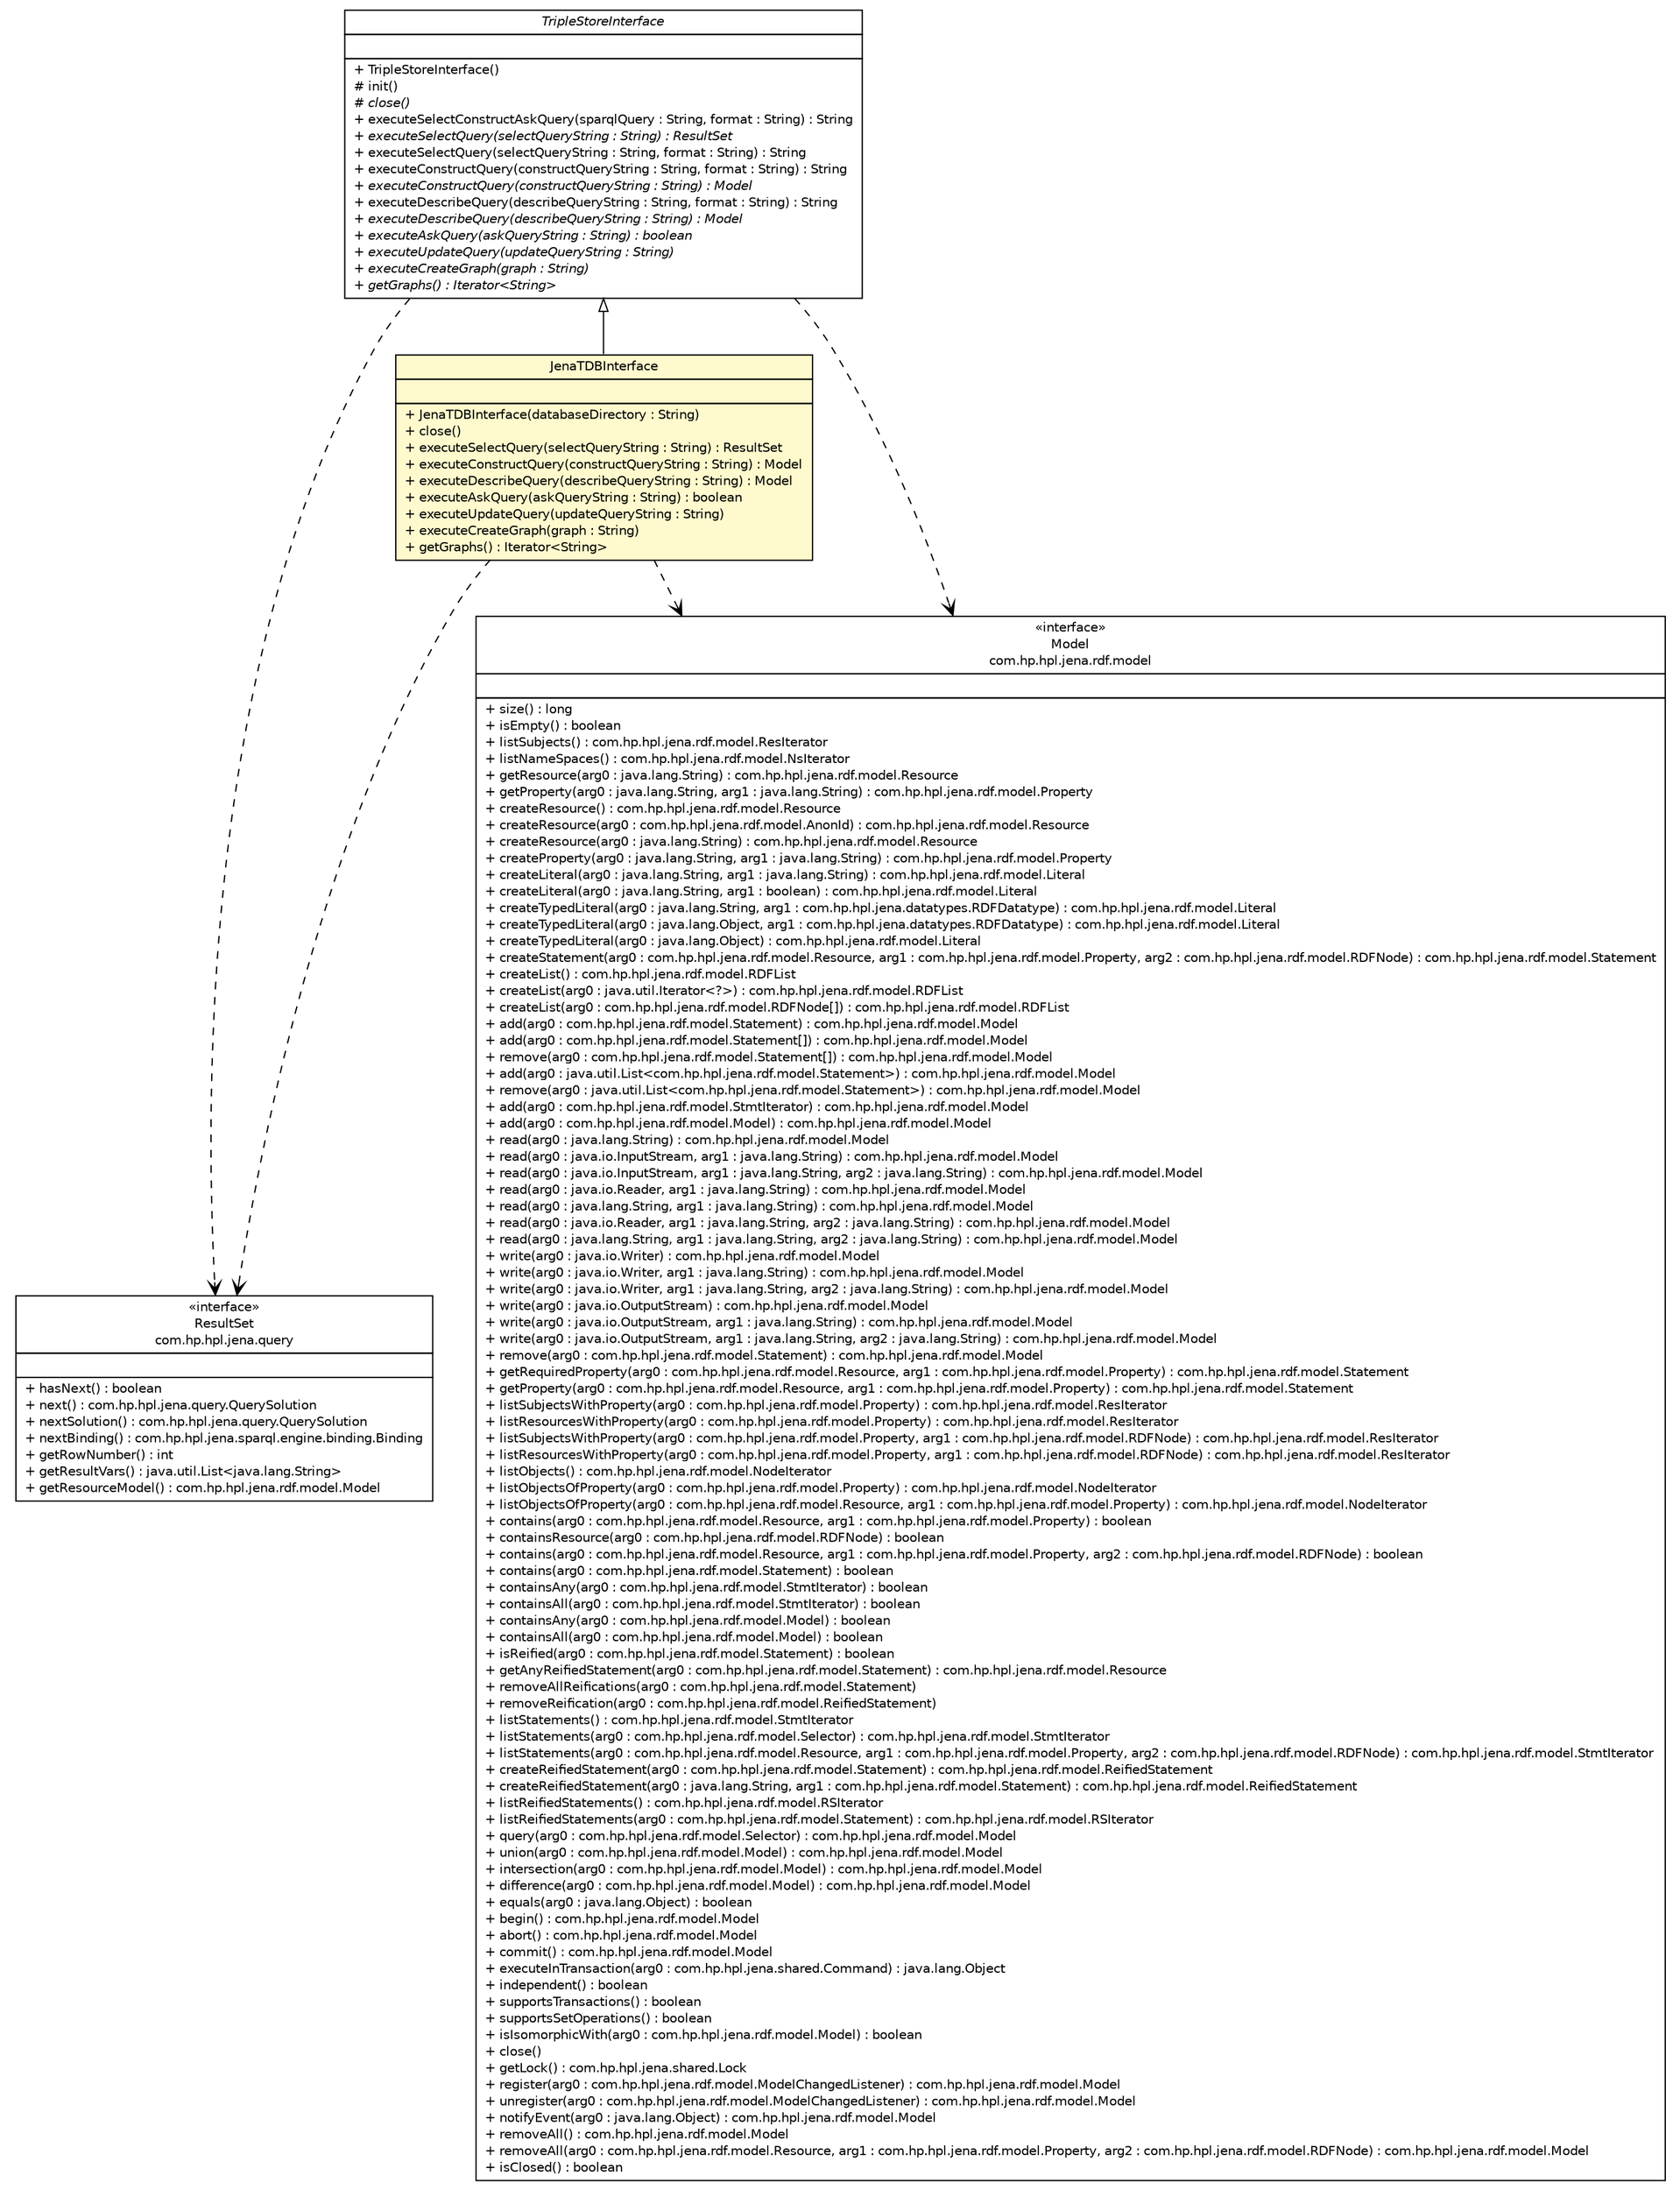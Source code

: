#!/usr/local/bin/dot
#
# Class diagram 
# Generated by UMLGraph version R5_6-24-gf6e263 (http://www.umlgraph.org/)
#

digraph G {
	edge [fontname="Helvetica",fontsize=10,labelfontname="Helvetica",labelfontsize=10];
	node [fontname="Helvetica",fontsize=10,shape=plaintext];
	nodesep=0.25;
	ranksep=0.5;
	// de.tud.plt.r43ples.triplestoreInterface.JenaTDBInterface
	c973 [label=<<table title="de.tud.plt.r43ples.triplestoreInterface.JenaTDBInterface" border="0" cellborder="1" cellspacing="0" cellpadding="2" port="p" bgcolor="lemonChiffon" href="./JenaTDBInterface.html">
		<tr><td><table border="0" cellspacing="0" cellpadding="1">
<tr><td align="center" balign="center"> JenaTDBInterface </td></tr>
		</table></td></tr>
		<tr><td><table border="0" cellspacing="0" cellpadding="1">
<tr><td align="left" balign="left">  </td></tr>
		</table></td></tr>
		<tr><td><table border="0" cellspacing="0" cellpadding="1">
<tr><td align="left" balign="left"> + JenaTDBInterface(databaseDirectory : String) </td></tr>
<tr><td align="left" balign="left"> + close() </td></tr>
<tr><td align="left" balign="left"> + executeSelectQuery(selectQueryString : String) : ResultSet </td></tr>
<tr><td align="left" balign="left"> + executeConstructQuery(constructQueryString : String) : Model </td></tr>
<tr><td align="left" balign="left"> + executeDescribeQuery(describeQueryString : String) : Model </td></tr>
<tr><td align="left" balign="left"> + executeAskQuery(askQueryString : String) : boolean </td></tr>
<tr><td align="left" balign="left"> + executeUpdateQuery(updateQueryString : String) </td></tr>
<tr><td align="left" balign="left"> + executeCreateGraph(graph : String) </td></tr>
<tr><td align="left" balign="left"> + getGraphs() : Iterator&lt;String&gt; </td></tr>
		</table></td></tr>
		</table>>, URL="./JenaTDBInterface.html", fontname="Helvetica", fontcolor="black", fontsize=10.0];
	// de.tud.plt.r43ples.triplestoreInterface.TripleStoreInterface
	c975 [label=<<table title="de.tud.plt.r43ples.triplestoreInterface.TripleStoreInterface" border="0" cellborder="1" cellspacing="0" cellpadding="2" port="p" href="./TripleStoreInterface.html">
		<tr><td><table border="0" cellspacing="0" cellpadding="1">
<tr><td align="center" balign="center"><font face="Helvetica-Oblique"> TripleStoreInterface </font></td></tr>
		</table></td></tr>
		<tr><td><table border="0" cellspacing="0" cellpadding="1">
<tr><td align="left" balign="left">  </td></tr>
		</table></td></tr>
		<tr><td><table border="0" cellspacing="0" cellpadding="1">
<tr><td align="left" balign="left"> + TripleStoreInterface() </td></tr>
<tr><td align="left" balign="left"> # init() </td></tr>
<tr><td align="left" balign="left"><font face="Helvetica-Oblique" point-size="10.0"> # close() </font></td></tr>
<tr><td align="left" balign="left"> + executeSelectConstructAskQuery(sparqlQuery : String, format : String) : String </td></tr>
<tr><td align="left" balign="left"><font face="Helvetica-Oblique" point-size="10.0"> + executeSelectQuery(selectQueryString : String) : ResultSet </font></td></tr>
<tr><td align="left" balign="left"> + executeSelectQuery(selectQueryString : String, format : String) : String </td></tr>
<tr><td align="left" balign="left"> + executeConstructQuery(constructQueryString : String, format : String) : String </td></tr>
<tr><td align="left" balign="left"><font face="Helvetica-Oblique" point-size="10.0"> + executeConstructQuery(constructQueryString : String) : Model </font></td></tr>
<tr><td align="left" balign="left"> + executeDescribeQuery(describeQueryString : String, format : String) : String </td></tr>
<tr><td align="left" balign="left"><font face="Helvetica-Oblique" point-size="10.0"> + executeDescribeQuery(describeQueryString : String) : Model </font></td></tr>
<tr><td align="left" balign="left"><font face="Helvetica-Oblique" point-size="10.0"> + executeAskQuery(askQueryString : String) : boolean </font></td></tr>
<tr><td align="left" balign="left"><font face="Helvetica-Oblique" point-size="10.0"> + executeUpdateQuery(updateQueryString : String) </font></td></tr>
<tr><td align="left" balign="left"><font face="Helvetica-Oblique" point-size="10.0"> + executeCreateGraph(graph : String) </font></td></tr>
<tr><td align="left" balign="left"><font face="Helvetica-Oblique" point-size="10.0"> + getGraphs() : Iterator&lt;String&gt; </font></td></tr>
		</table></td></tr>
		</table>>, URL="./TripleStoreInterface.html", fontname="Helvetica", fontcolor="black", fontsize=10.0];
	//de.tud.plt.r43ples.triplestoreInterface.JenaTDBInterface extends de.tud.plt.r43ples.triplestoreInterface.TripleStoreInterface
	c975:p -> c973:p [dir=back,arrowtail=empty];
	// de.tud.plt.r43ples.triplestoreInterface.JenaTDBInterface DEPEND com.hp.hpl.jena.query.ResultSet
	c973:p -> c1011:p [taillabel="", label="", headlabel="", fontname="Helvetica", fontcolor="black", fontsize=10.0, color="black", arrowhead=open, style=dashed];
	// de.tud.plt.r43ples.triplestoreInterface.JenaTDBInterface DEPEND com.hp.hpl.jena.rdf.model.Model
	c973:p -> c1012:p [taillabel="", label="", headlabel="", fontname="Helvetica", fontcolor="black", fontsize=10.0, color="black", arrowhead=open, style=dashed];
	// de.tud.plt.r43ples.triplestoreInterface.TripleStoreInterface DEPEND com.hp.hpl.jena.query.ResultSet
	c975:p -> c1011:p [taillabel="", label="", headlabel="", fontname="Helvetica", fontcolor="black", fontsize=10.0, color="black", arrowhead=open, style=dashed];
	// de.tud.plt.r43ples.triplestoreInterface.TripleStoreInterface DEPEND com.hp.hpl.jena.rdf.model.Model
	c975:p -> c1012:p [taillabel="", label="", headlabel="", fontname="Helvetica", fontcolor="black", fontsize=10.0, color="black", arrowhead=open, style=dashed];
	// com.hp.hpl.jena.rdf.model.Model
	c1012 [label=<<table title="com.hp.hpl.jena.rdf.model.Model" border="0" cellborder="1" cellspacing="0" cellpadding="2" port="p" href="http://java.sun.com/j2se/1.4.2/docs/api/com/hp/hpl/jena/rdf/model/Model.html">
		<tr><td><table border="0" cellspacing="0" cellpadding="1">
<tr><td align="center" balign="center"> &#171;interface&#187; </td></tr>
<tr><td align="center" balign="center"> Model </td></tr>
<tr><td align="center" balign="center"> com.hp.hpl.jena.rdf.model </td></tr>
		</table></td></tr>
		<tr><td><table border="0" cellspacing="0" cellpadding="1">
<tr><td align="left" balign="left">  </td></tr>
		</table></td></tr>
		<tr><td><table border="0" cellspacing="0" cellpadding="1">
<tr><td align="left" balign="left"> + size() : long </td></tr>
<tr><td align="left" balign="left"> + isEmpty() : boolean </td></tr>
<tr><td align="left" balign="left"> + listSubjects() : com.hp.hpl.jena.rdf.model.ResIterator </td></tr>
<tr><td align="left" balign="left"> + listNameSpaces() : com.hp.hpl.jena.rdf.model.NsIterator </td></tr>
<tr><td align="left" balign="left"> + getResource(arg0 : java.lang.String) : com.hp.hpl.jena.rdf.model.Resource </td></tr>
<tr><td align="left" balign="left"> + getProperty(arg0 : java.lang.String, arg1 : java.lang.String) : com.hp.hpl.jena.rdf.model.Property </td></tr>
<tr><td align="left" balign="left"> + createResource() : com.hp.hpl.jena.rdf.model.Resource </td></tr>
<tr><td align="left" balign="left"> + createResource(arg0 : com.hp.hpl.jena.rdf.model.AnonId) : com.hp.hpl.jena.rdf.model.Resource </td></tr>
<tr><td align="left" balign="left"> + createResource(arg0 : java.lang.String) : com.hp.hpl.jena.rdf.model.Resource </td></tr>
<tr><td align="left" balign="left"> + createProperty(arg0 : java.lang.String, arg1 : java.lang.String) : com.hp.hpl.jena.rdf.model.Property </td></tr>
<tr><td align="left" balign="left"> + createLiteral(arg0 : java.lang.String, arg1 : java.lang.String) : com.hp.hpl.jena.rdf.model.Literal </td></tr>
<tr><td align="left" balign="left"> + createLiteral(arg0 : java.lang.String, arg1 : boolean) : com.hp.hpl.jena.rdf.model.Literal </td></tr>
<tr><td align="left" balign="left"> + createTypedLiteral(arg0 : java.lang.String, arg1 : com.hp.hpl.jena.datatypes.RDFDatatype) : com.hp.hpl.jena.rdf.model.Literal </td></tr>
<tr><td align="left" balign="left"> + createTypedLiteral(arg0 : java.lang.Object, arg1 : com.hp.hpl.jena.datatypes.RDFDatatype) : com.hp.hpl.jena.rdf.model.Literal </td></tr>
<tr><td align="left" balign="left"> + createTypedLiteral(arg0 : java.lang.Object) : com.hp.hpl.jena.rdf.model.Literal </td></tr>
<tr><td align="left" balign="left"> + createStatement(arg0 : com.hp.hpl.jena.rdf.model.Resource, arg1 : com.hp.hpl.jena.rdf.model.Property, arg2 : com.hp.hpl.jena.rdf.model.RDFNode) : com.hp.hpl.jena.rdf.model.Statement </td></tr>
<tr><td align="left" balign="left"> + createList() : com.hp.hpl.jena.rdf.model.RDFList </td></tr>
<tr><td align="left" balign="left"> + createList(arg0 : java.util.Iterator&lt;?&gt;) : com.hp.hpl.jena.rdf.model.RDFList </td></tr>
<tr><td align="left" balign="left"> + createList(arg0 : com.hp.hpl.jena.rdf.model.RDFNode[]) : com.hp.hpl.jena.rdf.model.RDFList </td></tr>
<tr><td align="left" balign="left"> + add(arg0 : com.hp.hpl.jena.rdf.model.Statement) : com.hp.hpl.jena.rdf.model.Model </td></tr>
<tr><td align="left" balign="left"> + add(arg0 : com.hp.hpl.jena.rdf.model.Statement[]) : com.hp.hpl.jena.rdf.model.Model </td></tr>
<tr><td align="left" balign="left"> + remove(arg0 : com.hp.hpl.jena.rdf.model.Statement[]) : com.hp.hpl.jena.rdf.model.Model </td></tr>
<tr><td align="left" balign="left"> + add(arg0 : java.util.List&lt;com.hp.hpl.jena.rdf.model.Statement&gt;) : com.hp.hpl.jena.rdf.model.Model </td></tr>
<tr><td align="left" balign="left"> + remove(arg0 : java.util.List&lt;com.hp.hpl.jena.rdf.model.Statement&gt;) : com.hp.hpl.jena.rdf.model.Model </td></tr>
<tr><td align="left" balign="left"> + add(arg0 : com.hp.hpl.jena.rdf.model.StmtIterator) : com.hp.hpl.jena.rdf.model.Model </td></tr>
<tr><td align="left" balign="left"> + add(arg0 : com.hp.hpl.jena.rdf.model.Model) : com.hp.hpl.jena.rdf.model.Model </td></tr>
<tr><td align="left" balign="left"> + read(arg0 : java.lang.String) : com.hp.hpl.jena.rdf.model.Model </td></tr>
<tr><td align="left" balign="left"> + read(arg0 : java.io.InputStream, arg1 : java.lang.String) : com.hp.hpl.jena.rdf.model.Model </td></tr>
<tr><td align="left" balign="left"> + read(arg0 : java.io.InputStream, arg1 : java.lang.String, arg2 : java.lang.String) : com.hp.hpl.jena.rdf.model.Model </td></tr>
<tr><td align="left" balign="left"> + read(arg0 : java.io.Reader, arg1 : java.lang.String) : com.hp.hpl.jena.rdf.model.Model </td></tr>
<tr><td align="left" balign="left"> + read(arg0 : java.lang.String, arg1 : java.lang.String) : com.hp.hpl.jena.rdf.model.Model </td></tr>
<tr><td align="left" balign="left"> + read(arg0 : java.io.Reader, arg1 : java.lang.String, arg2 : java.lang.String) : com.hp.hpl.jena.rdf.model.Model </td></tr>
<tr><td align="left" balign="left"> + read(arg0 : java.lang.String, arg1 : java.lang.String, arg2 : java.lang.String) : com.hp.hpl.jena.rdf.model.Model </td></tr>
<tr><td align="left" balign="left"> + write(arg0 : java.io.Writer) : com.hp.hpl.jena.rdf.model.Model </td></tr>
<tr><td align="left" balign="left"> + write(arg0 : java.io.Writer, arg1 : java.lang.String) : com.hp.hpl.jena.rdf.model.Model </td></tr>
<tr><td align="left" balign="left"> + write(arg0 : java.io.Writer, arg1 : java.lang.String, arg2 : java.lang.String) : com.hp.hpl.jena.rdf.model.Model </td></tr>
<tr><td align="left" balign="left"> + write(arg0 : java.io.OutputStream) : com.hp.hpl.jena.rdf.model.Model </td></tr>
<tr><td align="left" balign="left"> + write(arg0 : java.io.OutputStream, arg1 : java.lang.String) : com.hp.hpl.jena.rdf.model.Model </td></tr>
<tr><td align="left" balign="left"> + write(arg0 : java.io.OutputStream, arg1 : java.lang.String, arg2 : java.lang.String) : com.hp.hpl.jena.rdf.model.Model </td></tr>
<tr><td align="left" balign="left"> + remove(arg0 : com.hp.hpl.jena.rdf.model.Statement) : com.hp.hpl.jena.rdf.model.Model </td></tr>
<tr><td align="left" balign="left"> + getRequiredProperty(arg0 : com.hp.hpl.jena.rdf.model.Resource, arg1 : com.hp.hpl.jena.rdf.model.Property) : com.hp.hpl.jena.rdf.model.Statement </td></tr>
<tr><td align="left" balign="left"> + getProperty(arg0 : com.hp.hpl.jena.rdf.model.Resource, arg1 : com.hp.hpl.jena.rdf.model.Property) : com.hp.hpl.jena.rdf.model.Statement </td></tr>
<tr><td align="left" balign="left"> + listSubjectsWithProperty(arg0 : com.hp.hpl.jena.rdf.model.Property) : com.hp.hpl.jena.rdf.model.ResIterator </td></tr>
<tr><td align="left" balign="left"> + listResourcesWithProperty(arg0 : com.hp.hpl.jena.rdf.model.Property) : com.hp.hpl.jena.rdf.model.ResIterator </td></tr>
<tr><td align="left" balign="left"> + listSubjectsWithProperty(arg0 : com.hp.hpl.jena.rdf.model.Property, arg1 : com.hp.hpl.jena.rdf.model.RDFNode) : com.hp.hpl.jena.rdf.model.ResIterator </td></tr>
<tr><td align="left" balign="left"> + listResourcesWithProperty(arg0 : com.hp.hpl.jena.rdf.model.Property, arg1 : com.hp.hpl.jena.rdf.model.RDFNode) : com.hp.hpl.jena.rdf.model.ResIterator </td></tr>
<tr><td align="left" balign="left"> + listObjects() : com.hp.hpl.jena.rdf.model.NodeIterator </td></tr>
<tr><td align="left" balign="left"> + listObjectsOfProperty(arg0 : com.hp.hpl.jena.rdf.model.Property) : com.hp.hpl.jena.rdf.model.NodeIterator </td></tr>
<tr><td align="left" balign="left"> + listObjectsOfProperty(arg0 : com.hp.hpl.jena.rdf.model.Resource, arg1 : com.hp.hpl.jena.rdf.model.Property) : com.hp.hpl.jena.rdf.model.NodeIterator </td></tr>
<tr><td align="left" balign="left"> + contains(arg0 : com.hp.hpl.jena.rdf.model.Resource, arg1 : com.hp.hpl.jena.rdf.model.Property) : boolean </td></tr>
<tr><td align="left" balign="left"> + containsResource(arg0 : com.hp.hpl.jena.rdf.model.RDFNode) : boolean </td></tr>
<tr><td align="left" balign="left"> + contains(arg0 : com.hp.hpl.jena.rdf.model.Resource, arg1 : com.hp.hpl.jena.rdf.model.Property, arg2 : com.hp.hpl.jena.rdf.model.RDFNode) : boolean </td></tr>
<tr><td align="left" balign="left"> + contains(arg0 : com.hp.hpl.jena.rdf.model.Statement) : boolean </td></tr>
<tr><td align="left" balign="left"> + containsAny(arg0 : com.hp.hpl.jena.rdf.model.StmtIterator) : boolean </td></tr>
<tr><td align="left" balign="left"> + containsAll(arg0 : com.hp.hpl.jena.rdf.model.StmtIterator) : boolean </td></tr>
<tr><td align="left" balign="left"> + containsAny(arg0 : com.hp.hpl.jena.rdf.model.Model) : boolean </td></tr>
<tr><td align="left" balign="left"> + containsAll(arg0 : com.hp.hpl.jena.rdf.model.Model) : boolean </td></tr>
<tr><td align="left" balign="left"> + isReified(arg0 : com.hp.hpl.jena.rdf.model.Statement) : boolean </td></tr>
<tr><td align="left" balign="left"> + getAnyReifiedStatement(arg0 : com.hp.hpl.jena.rdf.model.Statement) : com.hp.hpl.jena.rdf.model.Resource </td></tr>
<tr><td align="left" balign="left"> + removeAllReifications(arg0 : com.hp.hpl.jena.rdf.model.Statement) </td></tr>
<tr><td align="left" balign="left"> + removeReification(arg0 : com.hp.hpl.jena.rdf.model.ReifiedStatement) </td></tr>
<tr><td align="left" balign="left"> + listStatements() : com.hp.hpl.jena.rdf.model.StmtIterator </td></tr>
<tr><td align="left" balign="left"> + listStatements(arg0 : com.hp.hpl.jena.rdf.model.Selector) : com.hp.hpl.jena.rdf.model.StmtIterator </td></tr>
<tr><td align="left" balign="left"> + listStatements(arg0 : com.hp.hpl.jena.rdf.model.Resource, arg1 : com.hp.hpl.jena.rdf.model.Property, arg2 : com.hp.hpl.jena.rdf.model.RDFNode) : com.hp.hpl.jena.rdf.model.StmtIterator </td></tr>
<tr><td align="left" balign="left"> + createReifiedStatement(arg0 : com.hp.hpl.jena.rdf.model.Statement) : com.hp.hpl.jena.rdf.model.ReifiedStatement </td></tr>
<tr><td align="left" balign="left"> + createReifiedStatement(arg0 : java.lang.String, arg1 : com.hp.hpl.jena.rdf.model.Statement) : com.hp.hpl.jena.rdf.model.ReifiedStatement </td></tr>
<tr><td align="left" balign="left"> + listReifiedStatements() : com.hp.hpl.jena.rdf.model.RSIterator </td></tr>
<tr><td align="left" balign="left"> + listReifiedStatements(arg0 : com.hp.hpl.jena.rdf.model.Statement) : com.hp.hpl.jena.rdf.model.RSIterator </td></tr>
<tr><td align="left" balign="left"> + query(arg0 : com.hp.hpl.jena.rdf.model.Selector) : com.hp.hpl.jena.rdf.model.Model </td></tr>
<tr><td align="left" balign="left"> + union(arg0 : com.hp.hpl.jena.rdf.model.Model) : com.hp.hpl.jena.rdf.model.Model </td></tr>
<tr><td align="left" balign="left"> + intersection(arg0 : com.hp.hpl.jena.rdf.model.Model) : com.hp.hpl.jena.rdf.model.Model </td></tr>
<tr><td align="left" balign="left"> + difference(arg0 : com.hp.hpl.jena.rdf.model.Model) : com.hp.hpl.jena.rdf.model.Model </td></tr>
<tr><td align="left" balign="left"> + equals(arg0 : java.lang.Object) : boolean </td></tr>
<tr><td align="left" balign="left"> + begin() : com.hp.hpl.jena.rdf.model.Model </td></tr>
<tr><td align="left" balign="left"> + abort() : com.hp.hpl.jena.rdf.model.Model </td></tr>
<tr><td align="left" balign="left"> + commit() : com.hp.hpl.jena.rdf.model.Model </td></tr>
<tr><td align="left" balign="left"> + executeInTransaction(arg0 : com.hp.hpl.jena.shared.Command) : java.lang.Object </td></tr>
<tr><td align="left" balign="left"> + independent() : boolean </td></tr>
<tr><td align="left" balign="left"> + supportsTransactions() : boolean </td></tr>
<tr><td align="left" balign="left"> + supportsSetOperations() : boolean </td></tr>
<tr><td align="left" balign="left"> + isIsomorphicWith(arg0 : com.hp.hpl.jena.rdf.model.Model) : boolean </td></tr>
<tr><td align="left" balign="left"> + close() </td></tr>
<tr><td align="left" balign="left"> + getLock() : com.hp.hpl.jena.shared.Lock </td></tr>
<tr><td align="left" balign="left"> + register(arg0 : com.hp.hpl.jena.rdf.model.ModelChangedListener) : com.hp.hpl.jena.rdf.model.Model </td></tr>
<tr><td align="left" balign="left"> + unregister(arg0 : com.hp.hpl.jena.rdf.model.ModelChangedListener) : com.hp.hpl.jena.rdf.model.Model </td></tr>
<tr><td align="left" balign="left"> + notifyEvent(arg0 : java.lang.Object) : com.hp.hpl.jena.rdf.model.Model </td></tr>
<tr><td align="left" balign="left"> + removeAll() : com.hp.hpl.jena.rdf.model.Model </td></tr>
<tr><td align="left" balign="left"> + removeAll(arg0 : com.hp.hpl.jena.rdf.model.Resource, arg1 : com.hp.hpl.jena.rdf.model.Property, arg2 : com.hp.hpl.jena.rdf.model.RDFNode) : com.hp.hpl.jena.rdf.model.Model </td></tr>
<tr><td align="left" balign="left"> + isClosed() : boolean </td></tr>
		</table></td></tr>
		</table>>, URL="http://java.sun.com/j2se/1.4.2/docs/api/com/hp/hpl/jena/rdf/model/Model.html", fontname="Helvetica", fontcolor="black", fontsize=10.0];
	// com.hp.hpl.jena.query.ResultSet
	c1011 [label=<<table title="com.hp.hpl.jena.query.ResultSet" border="0" cellborder="1" cellspacing="0" cellpadding="2" port="p" href="http://java.sun.com/j2se/1.4.2/docs/api/com/hp/hpl/jena/query/ResultSet.html">
		<tr><td><table border="0" cellspacing="0" cellpadding="1">
<tr><td align="center" balign="center"> &#171;interface&#187; </td></tr>
<tr><td align="center" balign="center"> ResultSet </td></tr>
<tr><td align="center" balign="center"> com.hp.hpl.jena.query </td></tr>
		</table></td></tr>
		<tr><td><table border="0" cellspacing="0" cellpadding="1">
<tr><td align="left" balign="left">  </td></tr>
		</table></td></tr>
		<tr><td><table border="0" cellspacing="0" cellpadding="1">
<tr><td align="left" balign="left"> + hasNext() : boolean </td></tr>
<tr><td align="left" balign="left"> + next() : com.hp.hpl.jena.query.QuerySolution </td></tr>
<tr><td align="left" balign="left"> + nextSolution() : com.hp.hpl.jena.query.QuerySolution </td></tr>
<tr><td align="left" balign="left"> + nextBinding() : com.hp.hpl.jena.sparql.engine.binding.Binding </td></tr>
<tr><td align="left" balign="left"> + getRowNumber() : int </td></tr>
<tr><td align="left" balign="left"> + getResultVars() : java.util.List&lt;java.lang.String&gt; </td></tr>
<tr><td align="left" balign="left"> + getResourceModel() : com.hp.hpl.jena.rdf.model.Model </td></tr>
		</table></td></tr>
		</table>>, URL="http://java.sun.com/j2se/1.4.2/docs/api/com/hp/hpl/jena/query/ResultSet.html", fontname="Helvetica", fontcolor="black", fontsize=10.0];
}

